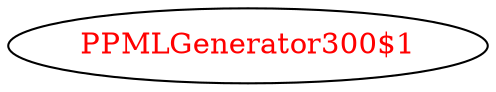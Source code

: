 digraph dependencyGraph {
 concentrate=true;
 ranksep="2.0";
 rankdir="LR"; 
 splines="ortho";
"PPMLGenerator300$1" [fontcolor="red"];
}